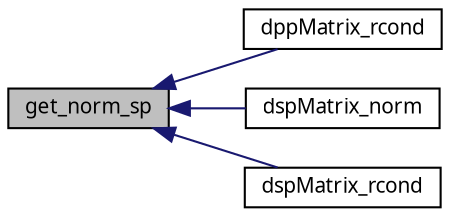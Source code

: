 digraph G
{
  edge [fontname="FreeSans.ttf",fontsize=10,labelfontname="FreeSans.ttf",labelfontsize=10];
  node [fontname="FreeSans.ttf",fontsize=10,shape=record];
  rankdir=LR;
  Node1 [label="get_norm_sp",height=0.2,width=0.4,color="black", fillcolor="grey75", style="filled" fontcolor="black"];
  Node1 -> Node2 [dir=back,color="midnightblue",fontsize=10,style="solid",fontname="FreeSans.ttf"];
  Node2 [label="dppMatrix_rcond",height=0.2,width=0.4,color="black", fillcolor="white", style="filled",URL="$dppMatrix_8h.html#192a0f023f8f371c79a98364ac64dfb7"];
  Node1 -> Node3 [dir=back,color="midnightblue",fontsize=10,style="solid",fontname="FreeSans.ttf"];
  Node3 [label="dspMatrix_norm",height=0.2,width=0.4,color="black", fillcolor="white", style="filled",URL="$dspMatrix_8h.html#4369a63e275fb42aeeb6f24d78eeb606"];
  Node1 -> Node4 [dir=back,color="midnightblue",fontsize=10,style="solid",fontname="FreeSans.ttf"];
  Node4 [label="dspMatrix_rcond",height=0.2,width=0.4,color="black", fillcolor="white", style="filled",URL="$dspMatrix_8h.html#59ebaefdeb2938d058c5924ec3863d19"];
}
